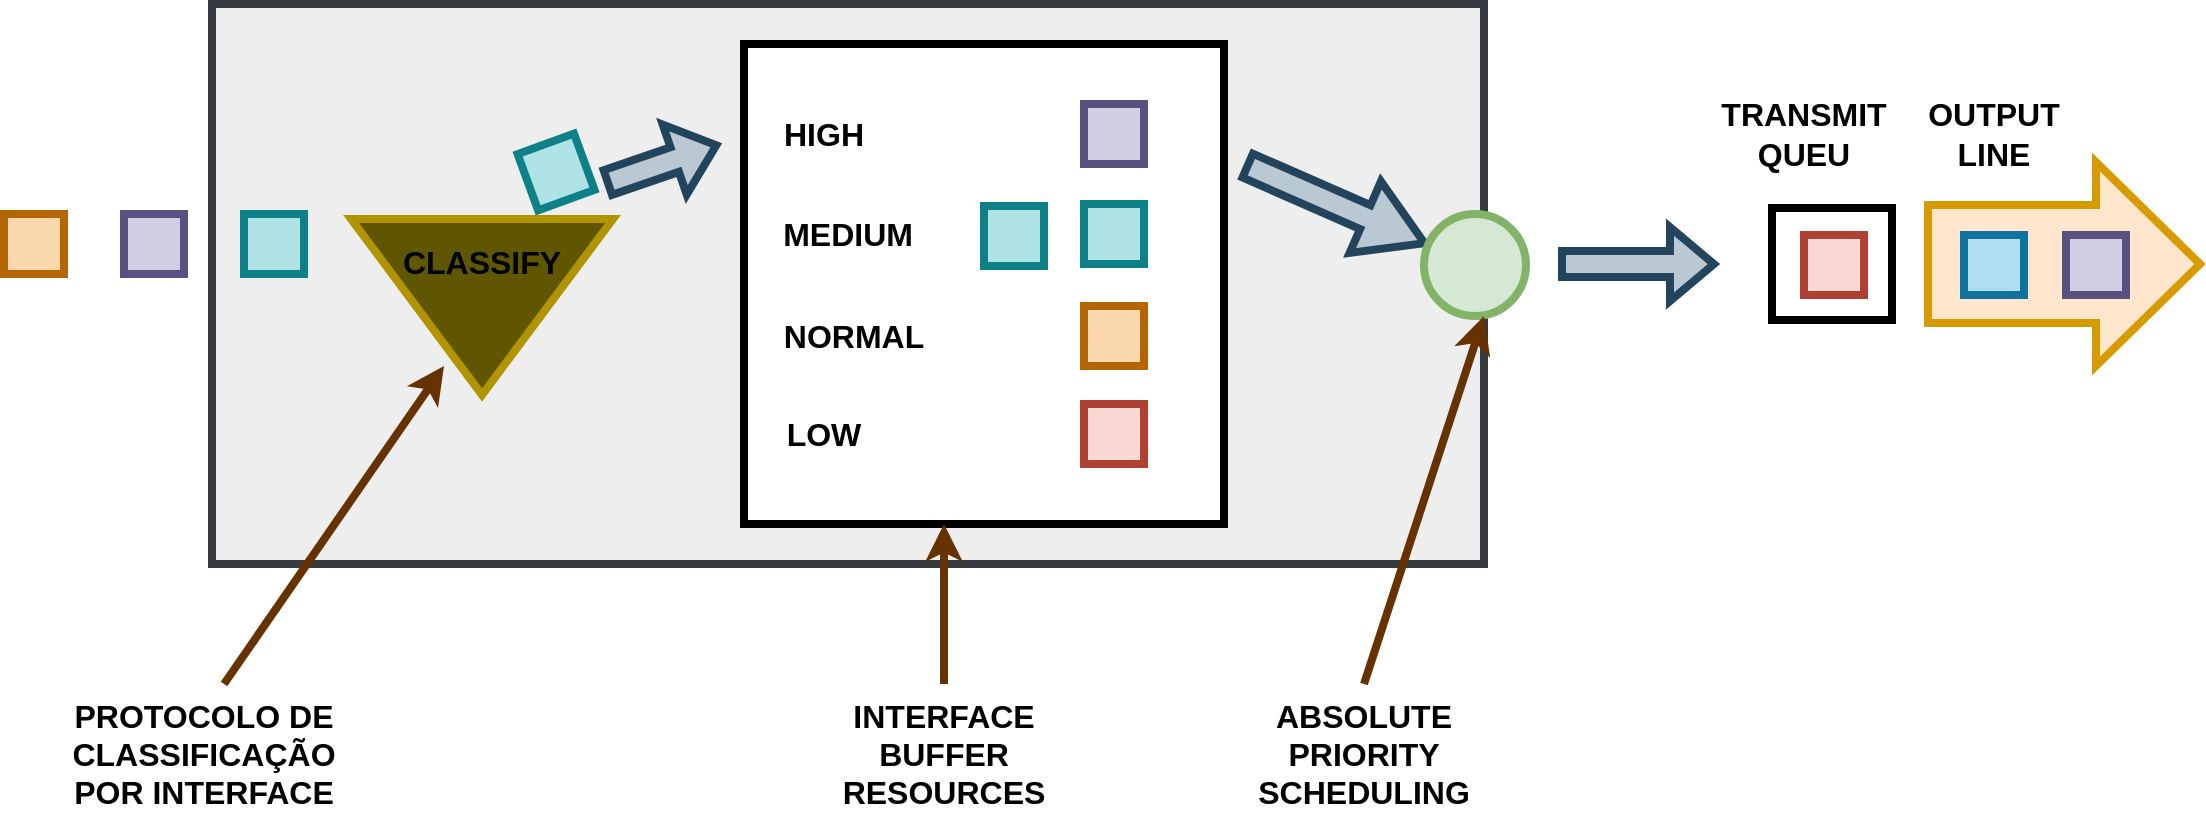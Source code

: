 <mxfile version="22.1.13" type="device">
  <diagram name="Página-1" id="LULNqUMmGqs7m_j9k2Md">
    <mxGraphModel dx="1194" dy="716" grid="1" gridSize="10" guides="1" tooltips="1" connect="1" arrows="1" fold="1" page="1" pageScale="1" pageWidth="827" pageHeight="1169" math="0" shadow="0">
      <root>
        <mxCell id="0" />
        <mxCell id="1" parent="0" />
        <mxCell id="QcVsbnHFhHaj3-DzlqVg-31" value="" style="shape=flexArrow;endArrow=classic;html=1;rounded=0;exitX=-0.005;exitY=0.363;exitDx=0;exitDy=0;exitPerimeter=0;strokeWidth=4;width=56;endSize=16;endWidth=39;fillColor=#ffe6cc;strokeColor=#d79b00;" edge="1" parent="1">
          <mxGeometry width="50" height="50" relative="1" as="geometry">
            <mxPoint x="1009.998" y="250.005" as="sourcePoint" />
            <mxPoint x="1150" y="250" as="targetPoint" />
          </mxGeometry>
        </mxCell>
        <mxCell id="QcVsbnHFhHaj3-DzlqVg-29" value="" style="rounded=0;whiteSpace=wrap;html=1;strokeWidth=4;" vertex="1" parent="1">
          <mxGeometry x="934" y="222" width="60" height="56" as="geometry" />
        </mxCell>
        <mxCell id="QcVsbnHFhHaj3-DzlqVg-1" value="" style="rounded=0;whiteSpace=wrap;html=1;strokeWidth=4;fillColor=#eeeeee;strokeColor=#36393d;" vertex="1" parent="1">
          <mxGeometry x="154" y="120" width="636" height="280" as="geometry" />
        </mxCell>
        <mxCell id="QcVsbnHFhHaj3-DzlqVg-2" value="" style="rounded=0;whiteSpace=wrap;html=1;strokeWidth=4;fillColor=#fad7ac;strokeColor=#b46504;" vertex="1" parent="1">
          <mxGeometry x="50" y="225" width="30" height="30" as="geometry" />
        </mxCell>
        <mxCell id="QcVsbnHFhHaj3-DzlqVg-4" value="" style="triangle;whiteSpace=wrap;html=1;rotation=90;strokeWidth=4;fillColor=#615600;strokeColor=#B09500;fontColor=#000000;" vertex="1" parent="1">
          <mxGeometry x="245.02" y="205.95" width="88.02" height="131.01" as="geometry" />
        </mxCell>
        <mxCell id="QcVsbnHFhHaj3-DzlqVg-5" value="CLASSIFY" style="text;html=1;strokeColor=none;fillColor=none;align=center;verticalAlign=middle;whiteSpace=wrap;rounded=0;strokeWidth=1;fontStyle=1;fontSize=16;" vertex="1" parent="1">
          <mxGeometry x="435" y="160" width="60" height="30" as="geometry" />
        </mxCell>
        <mxCell id="QcVsbnHFhHaj3-DzlqVg-7" value="" style="rounded=0;whiteSpace=wrap;html=1;fontSize=12;strokeWidth=4;" vertex="1" parent="1">
          <mxGeometry x="420" y="140" width="240" height="240" as="geometry" />
        </mxCell>
        <mxCell id="QcVsbnHFhHaj3-DzlqVg-8" value="" style="shape=flexArrow;endArrow=classic;html=1;rounded=0;exitX=-0.005;exitY=0.363;exitDx=0;exitDy=0;exitPerimeter=0;strokeWidth=4;fillColor=#bac8d3;strokeColor=#23445d;" edge="1" parent="1">
          <mxGeometry width="50" height="50" relative="1" as="geometry">
            <mxPoint x="350.028" y="209.945" as="sourcePoint" />
            <mxPoint x="408.04" y="190" as="targetPoint" />
          </mxGeometry>
        </mxCell>
        <mxCell id="QcVsbnHFhHaj3-DzlqVg-9" value="HIGH" style="text;html=1;strokeColor=none;fillColor=none;align=center;verticalAlign=middle;whiteSpace=wrap;rounded=0;strokeWidth=1;fontStyle=1;fontSize=16;" vertex="1" parent="1">
          <mxGeometry x="430" y="170" width="60" height="30" as="geometry" />
        </mxCell>
        <mxCell id="QcVsbnHFhHaj3-DzlqVg-10" value="NORMAL" style="text;html=1;strokeColor=none;fillColor=none;align=center;verticalAlign=middle;whiteSpace=wrap;rounded=0;strokeWidth=1;fontStyle=1;fontSize=16;" vertex="1" parent="1">
          <mxGeometry x="445" y="271" width="60" height="30" as="geometry" />
        </mxCell>
        <mxCell id="QcVsbnHFhHaj3-DzlqVg-11" value="MEDIUM" style="text;html=1;strokeColor=none;fillColor=none;align=center;verticalAlign=middle;whiteSpace=wrap;rounded=0;strokeWidth=1;fontStyle=1;fontSize=16;" vertex="1" parent="1">
          <mxGeometry x="442" y="220" width="60" height="30" as="geometry" />
        </mxCell>
        <mxCell id="QcVsbnHFhHaj3-DzlqVg-12" value="LOW" style="text;html=1;strokeColor=none;fillColor=none;align=center;verticalAlign=middle;whiteSpace=wrap;rounded=0;strokeWidth=1;fontStyle=1;fontSize=16;" vertex="1" parent="1">
          <mxGeometry x="430" y="320" width="60" height="30" as="geometry" />
        </mxCell>
        <mxCell id="QcVsbnHFhHaj3-DzlqVg-13" value="" style="rounded=0;whiteSpace=wrap;html=1;strokeWidth=4;fillColor=#d0cee2;strokeColor=#56517e;" vertex="1" parent="1">
          <mxGeometry x="110" y="225" width="30" height="30" as="geometry" />
        </mxCell>
        <mxCell id="QcVsbnHFhHaj3-DzlqVg-14" value="" style="rounded=0;whiteSpace=wrap;html=1;strokeWidth=4;fillColor=#b0e3e6;strokeColor=#0e8088;" vertex="1" parent="1">
          <mxGeometry x="170" y="225" width="30" height="30" as="geometry" />
        </mxCell>
        <mxCell id="QcVsbnHFhHaj3-DzlqVg-15" value="CLASSIFY" style="text;html=1;strokeColor=none;fillColor=none;align=center;verticalAlign=middle;whiteSpace=wrap;rounded=0;strokeWidth=1;fontStyle=1;fontSize=16;" vertex="1" parent="1">
          <mxGeometry x="259.03" y="234" width="60" height="30" as="geometry" />
        </mxCell>
        <mxCell id="QcVsbnHFhHaj3-DzlqVg-17" value="" style="shape=flexArrow;endArrow=classic;html=1;rounded=0;exitX=-0.005;exitY=0.363;exitDx=0;exitDy=0;exitPerimeter=0;strokeWidth=4;endWidth=22;endSize=9.45;fillColor=#bac8d3;strokeColor=#23445d;" edge="1" parent="1" target="QcVsbnHFhHaj3-DzlqVg-18">
          <mxGeometry width="50" height="50" relative="1" as="geometry">
            <mxPoint x="669.998" y="200.005" as="sourcePoint" />
            <mxPoint x="766.96" y="252.46" as="targetPoint" />
          </mxGeometry>
        </mxCell>
        <mxCell id="QcVsbnHFhHaj3-DzlqVg-18" value="" style="ellipse;whiteSpace=wrap;html=1;aspect=fixed;strokeWidth=4;fillColor=#d5e8d4;strokeColor=#82b366;" vertex="1" parent="1">
          <mxGeometry x="760" y="225" width="51" height="51" as="geometry" />
        </mxCell>
        <mxCell id="QcVsbnHFhHaj3-DzlqVg-19" value="" style="shape=flexArrow;endArrow=classic;html=1;rounded=0;exitX=-0.005;exitY=0.363;exitDx=0;exitDy=0;exitPerimeter=0;strokeWidth=4;fillColor=#bac8d3;strokeColor=#23445d;" edge="1" parent="1">
          <mxGeometry width="50" height="50" relative="1" as="geometry">
            <mxPoint x="826.998" y="250.005" as="sourcePoint" />
            <mxPoint x="907" y="250.06" as="targetPoint" />
          </mxGeometry>
        </mxCell>
        <mxCell id="QcVsbnHFhHaj3-DzlqVg-20" value="" style="rounded=0;whiteSpace=wrap;html=1;strokeWidth=4;fillColor=#d0cee2;strokeColor=#56517e;" vertex="1" parent="1">
          <mxGeometry x="590" y="170" width="30" height="30" as="geometry" />
        </mxCell>
        <mxCell id="QcVsbnHFhHaj3-DzlqVg-21" value="" style="rounded=0;whiteSpace=wrap;html=1;strokeWidth=4;fillColor=#b0e3e6;strokeColor=#0e8088;" vertex="1" parent="1">
          <mxGeometry x="590" y="220" width="30" height="30" as="geometry" />
        </mxCell>
        <mxCell id="QcVsbnHFhHaj3-DzlqVg-22" value="" style="rounded=0;whiteSpace=wrap;html=1;strokeWidth=4;fillColor=#fad7ac;strokeColor=#b46504;" vertex="1" parent="1">
          <mxGeometry x="590" y="271" width="30" height="30" as="geometry" />
        </mxCell>
        <mxCell id="QcVsbnHFhHaj3-DzlqVg-23" value="" style="rounded=0;whiteSpace=wrap;html=1;strokeWidth=4;fillColor=#fad9d5;strokeColor=#ae4132;" vertex="1" parent="1">
          <mxGeometry x="590" y="320" width="30" height="30" as="geometry" />
        </mxCell>
        <mxCell id="QcVsbnHFhHaj3-DzlqVg-24" value="" style="rounded=0;whiteSpace=wrap;html=1;strokeWidth=4;fillColor=#b0e3e6;strokeColor=#0e8088;" vertex="1" parent="1">
          <mxGeometry x="540" y="221" width="30" height="30" as="geometry" />
        </mxCell>
        <mxCell id="QcVsbnHFhHaj3-DzlqVg-25" value="" style="rounded=0;whiteSpace=wrap;html=1;strokeWidth=4;fillColor=#fad9d5;strokeColor=#ae4132;" vertex="1" parent="1">
          <mxGeometry x="950" y="235.5" width="30" height="30" as="geometry" />
        </mxCell>
        <mxCell id="QcVsbnHFhHaj3-DzlqVg-26" value="" style="rounded=0;whiteSpace=wrap;html=1;strokeWidth=4;fillColor=#b1ddf0;strokeColor=#10739e;" vertex="1" parent="1">
          <mxGeometry x="1030" y="235.5" width="30" height="30" as="geometry" />
        </mxCell>
        <mxCell id="QcVsbnHFhHaj3-DzlqVg-27" value="" style="rounded=0;whiteSpace=wrap;html=1;strokeWidth=4;fillColor=#d0cee2;strokeColor=#56517e;" vertex="1" parent="1">
          <mxGeometry x="1081" y="235.5" width="30" height="30" as="geometry" />
        </mxCell>
        <mxCell id="QcVsbnHFhHaj3-DzlqVg-32" value="" style="rounded=0;whiteSpace=wrap;html=1;strokeWidth=4;fillColor=#b0e3e6;strokeColor=#0e8088;rotation=-20;" vertex="1" parent="1">
          <mxGeometry x="311.03" y="189" width="30" height="30" as="geometry" />
        </mxCell>
        <mxCell id="QcVsbnHFhHaj3-DzlqVg-33" value="" style="endArrow=classic;html=1;rounded=0;strokeWidth=4;strokeColor=#663300;" edge="1" parent="1">
          <mxGeometry width="50" height="50" relative="1" as="geometry">
            <mxPoint x="160" y="460" as="sourcePoint" />
            <mxPoint x="270" y="301" as="targetPoint" />
          </mxGeometry>
        </mxCell>
        <mxCell id="QcVsbnHFhHaj3-DzlqVg-34" value="PROTOCOLO DE CLASSIFICAÇÃO POR INTERFACE" style="text;html=1;strokeColor=none;fillColor=none;align=center;verticalAlign=middle;whiteSpace=wrap;rounded=0;strokeWidth=1;fontStyle=1;fontSize=16;" vertex="1" parent="1">
          <mxGeometry x="120" y="480" width="60" height="30" as="geometry" />
        </mxCell>
        <mxCell id="QcVsbnHFhHaj3-DzlqVg-35" value="" style="endArrow=classic;html=1;rounded=0;strokeWidth=4;strokeColor=#663300;" edge="1" parent="1">
          <mxGeometry width="50" height="50" relative="1" as="geometry">
            <mxPoint x="520" y="460" as="sourcePoint" />
            <mxPoint x="520" y="380" as="targetPoint" />
          </mxGeometry>
        </mxCell>
        <mxCell id="QcVsbnHFhHaj3-DzlqVg-36" value="INTERFACE BUFFER RESOURCES" style="text;html=1;strokeColor=none;fillColor=none;align=center;verticalAlign=middle;whiteSpace=wrap;rounded=0;strokeWidth=1;fontStyle=1;fontSize=16;" vertex="1" parent="1">
          <mxGeometry x="490" y="480" width="60" height="30" as="geometry" />
        </mxCell>
        <mxCell id="QcVsbnHFhHaj3-DzlqVg-37" value="" style="endArrow=classic;html=1;rounded=0;strokeWidth=4;strokeColor=#663300;" edge="1" parent="1">
          <mxGeometry width="50" height="50" relative="1" as="geometry">
            <mxPoint x="730" y="460" as="sourcePoint" />
            <mxPoint x="790" y="276" as="targetPoint" />
          </mxGeometry>
        </mxCell>
        <mxCell id="QcVsbnHFhHaj3-DzlqVg-38" value="ABSOLUTE PRIORITY SCHEDULING" style="text;html=1;strokeColor=none;fillColor=none;align=center;verticalAlign=middle;whiteSpace=wrap;rounded=0;strokeWidth=1;fontStyle=1;fontSize=16;" vertex="1" parent="1">
          <mxGeometry x="700" y="480" width="60" height="30" as="geometry" />
        </mxCell>
        <mxCell id="QcVsbnHFhHaj3-DzlqVg-39" value="TRANSMIT QUEU" style="text;html=1;strokeColor=none;fillColor=none;align=center;verticalAlign=middle;whiteSpace=wrap;rounded=0;strokeWidth=1;fontStyle=1;fontSize=16;" vertex="1" parent="1">
          <mxGeometry x="920" y="170" width="60" height="30" as="geometry" />
        </mxCell>
        <mxCell id="QcVsbnHFhHaj3-DzlqVg-40" value="OUTPUT LINE" style="text;html=1;strokeColor=none;fillColor=none;align=center;verticalAlign=middle;whiteSpace=wrap;rounded=0;strokeWidth=1;fontStyle=1;fontSize=16;" vertex="1" parent="1">
          <mxGeometry x="1015" y="170" width="60" height="30" as="geometry" />
        </mxCell>
      </root>
    </mxGraphModel>
  </diagram>
</mxfile>
